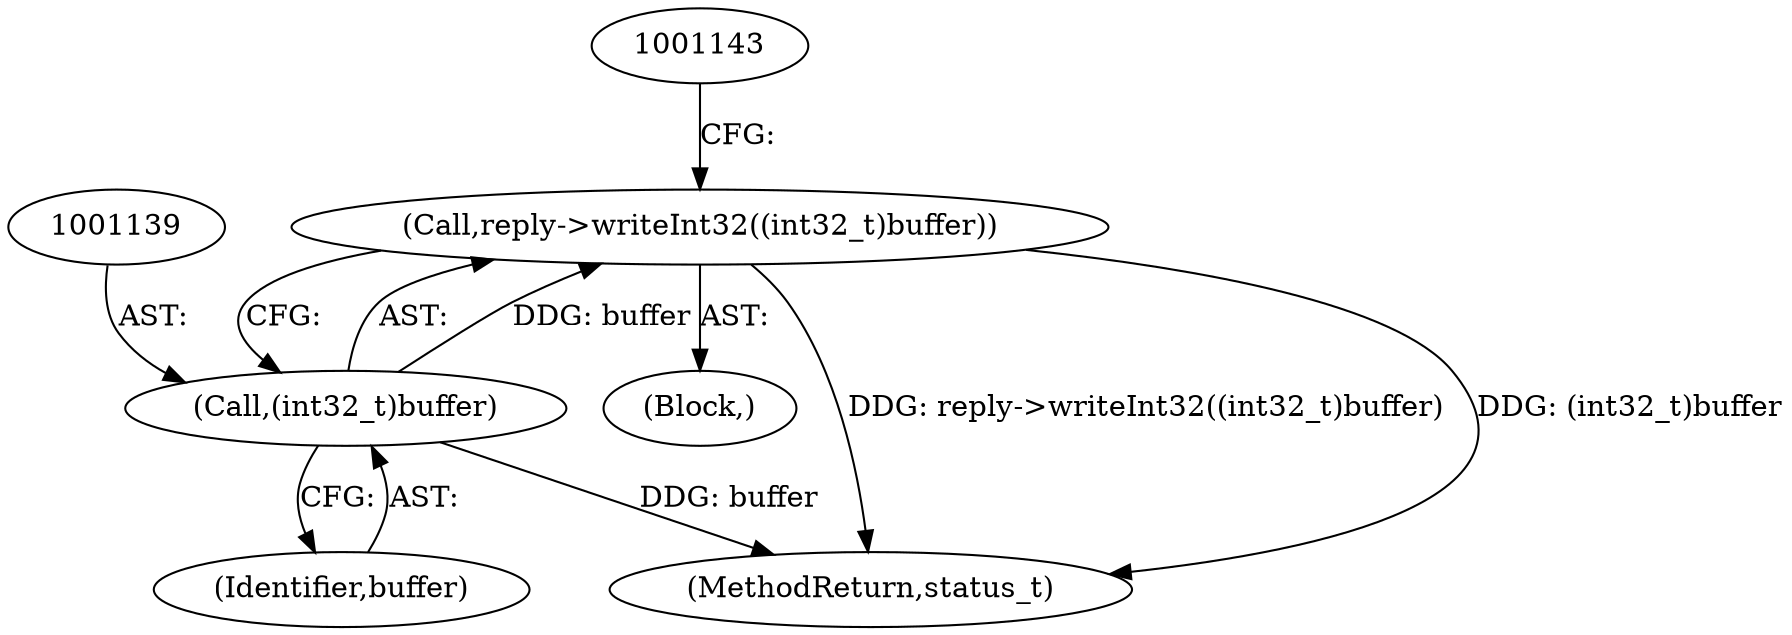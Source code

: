digraph "0_Android_0bb5ced60304da7f61478ffd359e7ba65d72f181@API" {
"1001137" [label="(Call,reply->writeInt32((int32_t)buffer))"];
"1001138" [label="(Call,(int32_t)buffer)"];
"1001140" [label="(Identifier,buffer)"];
"1001138" [label="(Call,(int32_t)buffer)"];
"1001137" [label="(Call,reply->writeInt32((int32_t)buffer))"];
"1001136" [label="(Block,)"];
"1001353" [label="(MethodReturn,status_t)"];
"1001137" -> "1001136"  [label="AST: "];
"1001137" -> "1001138"  [label="CFG: "];
"1001138" -> "1001137"  [label="AST: "];
"1001143" -> "1001137"  [label="CFG: "];
"1001137" -> "1001353"  [label="DDG: reply->writeInt32((int32_t)buffer)"];
"1001137" -> "1001353"  [label="DDG: (int32_t)buffer"];
"1001138" -> "1001137"  [label="DDG: buffer"];
"1001138" -> "1001140"  [label="CFG: "];
"1001139" -> "1001138"  [label="AST: "];
"1001140" -> "1001138"  [label="AST: "];
"1001138" -> "1001353"  [label="DDG: buffer"];
}
